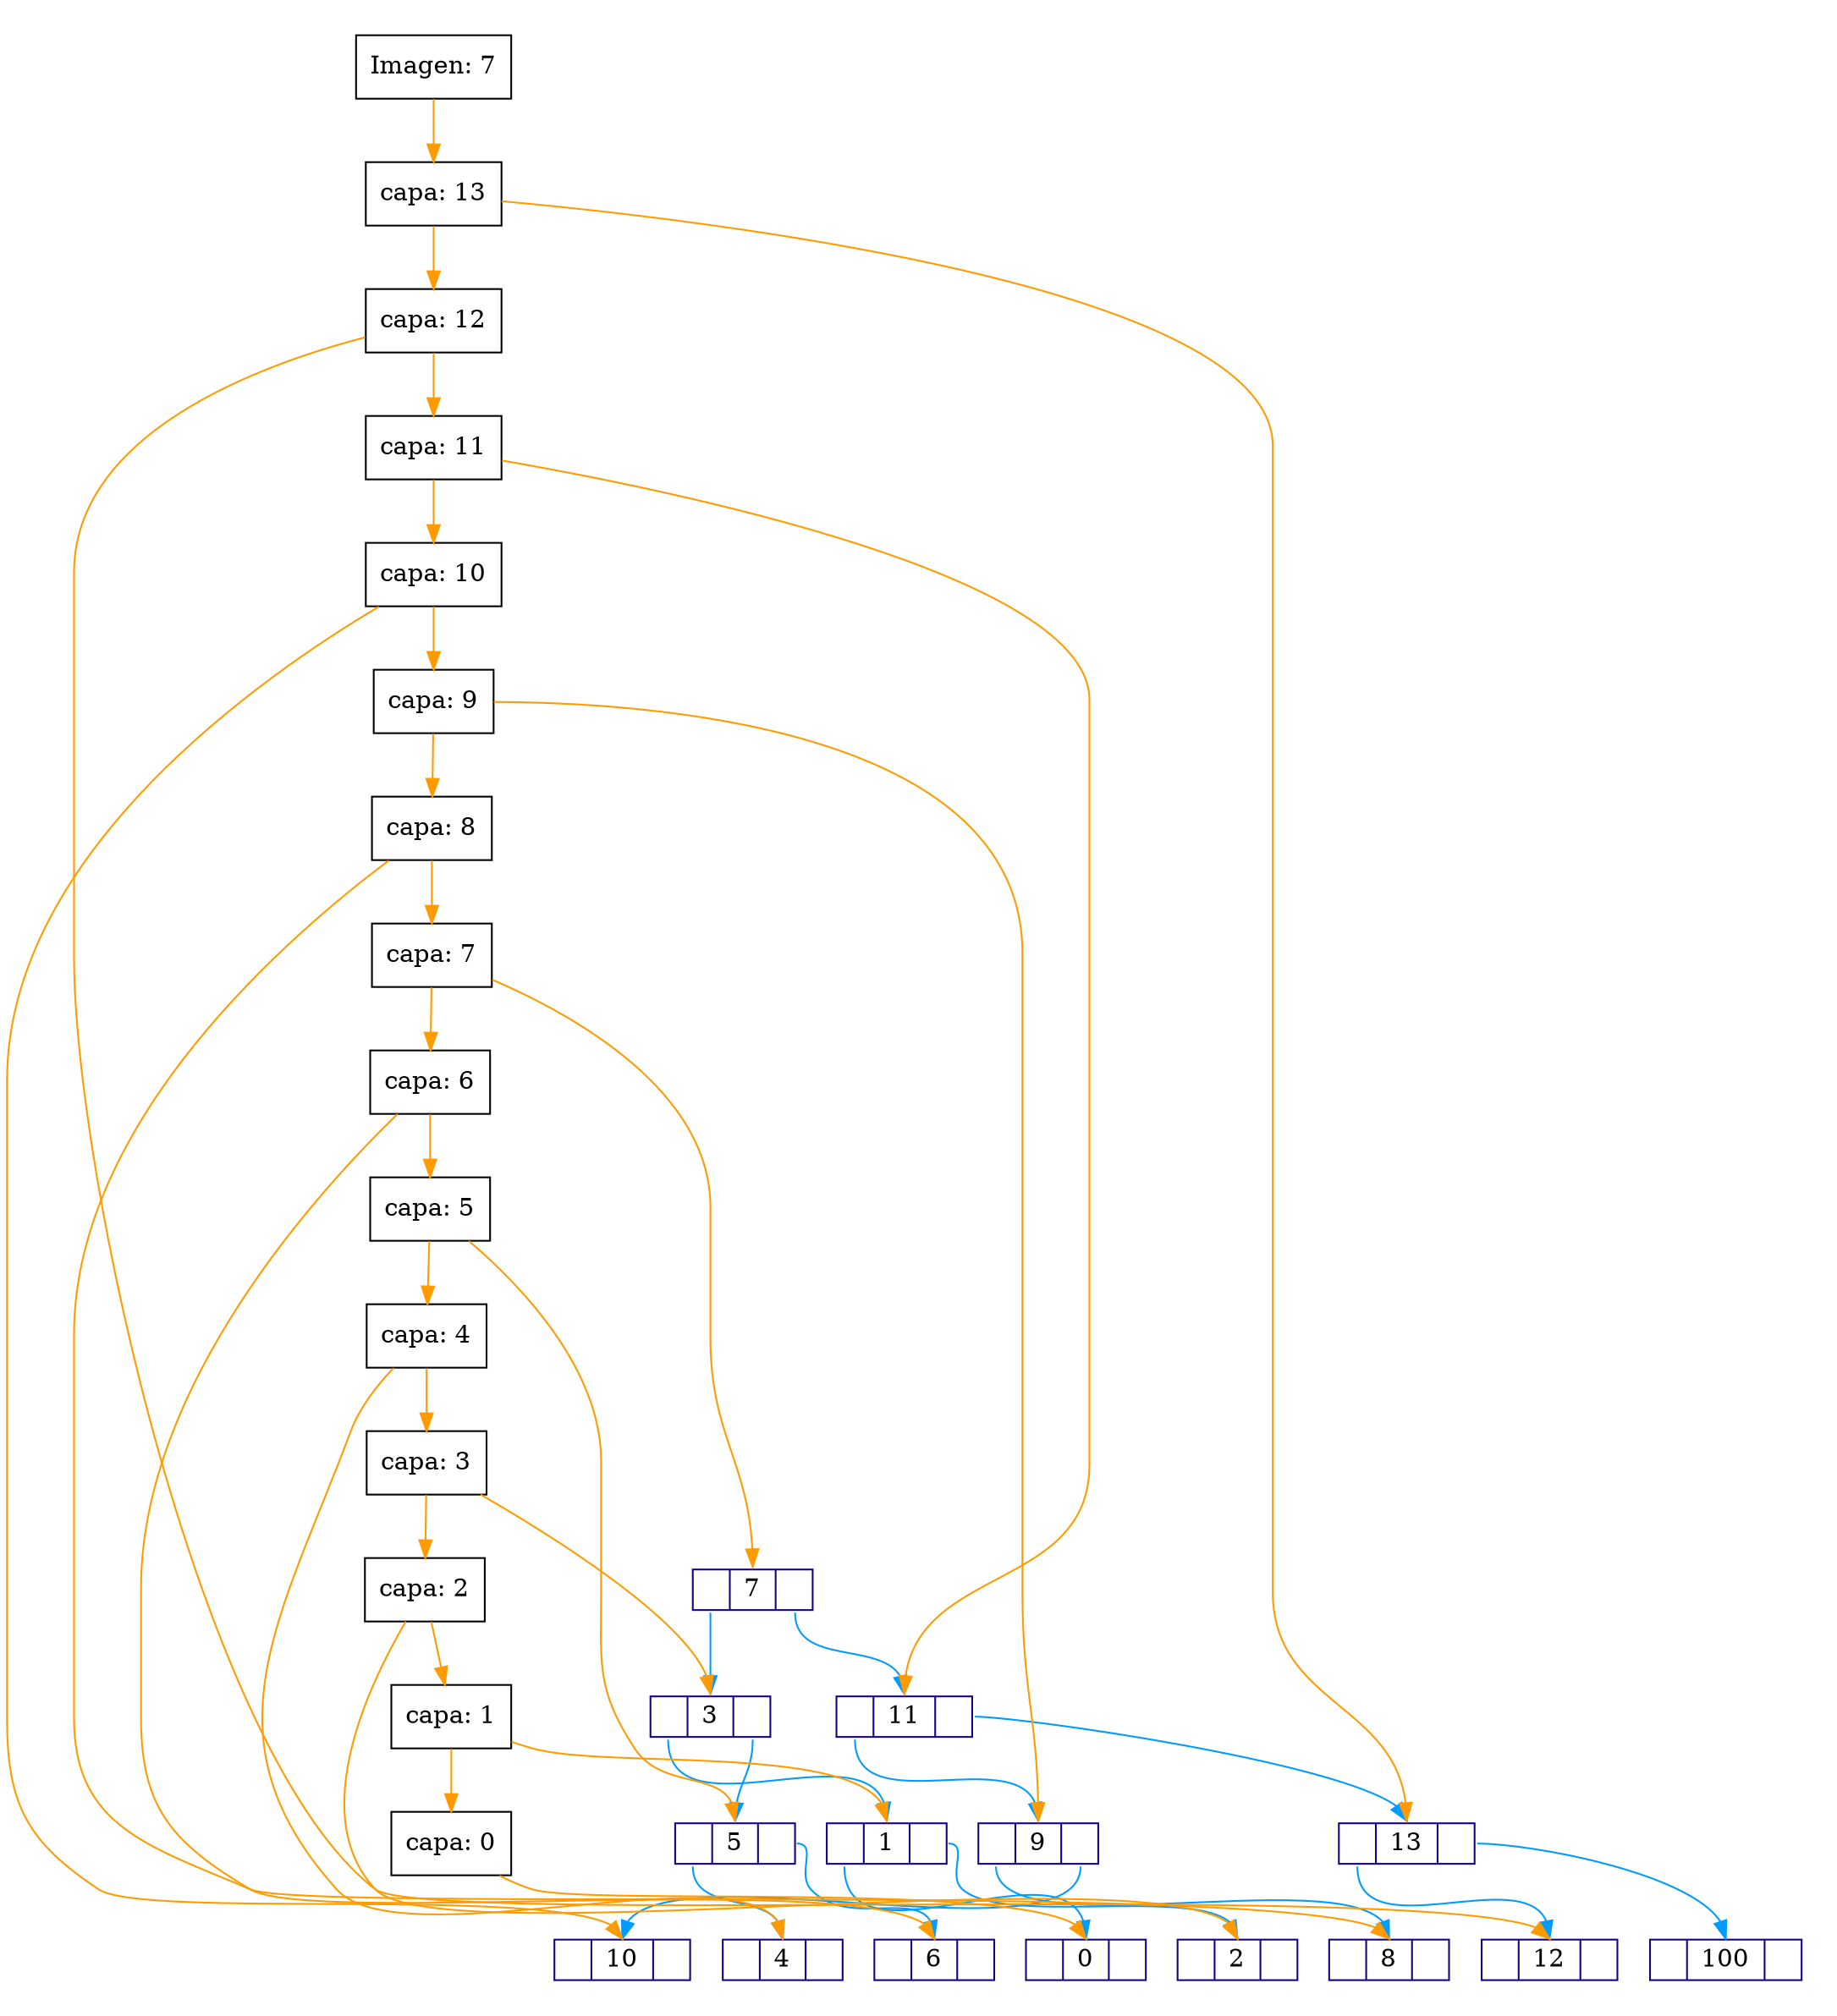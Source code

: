 digraph ImagenCapasEnlaces{
 subgraph cluster_ArbolCapas{
 color=white;
 node[shape = record,height=.1, color="#1A0082"];
 edge[color="#009BFF"];
nodeAC7[label = "<f0> | <f1> 7 | <f2>"];
nodeAC3[label = "<f0> | <f1> 3 | <f2>"];
nodeAC1[label = "<f0> | <f1> 1 | <f2>"];
nodeAC0[label = "<f0> | <f1> 0 | <f2>"];
"nodeAC1":f0 -> "nodeAC0":f1;
nodeAC2[label = "<f0> | <f1> 2 | <f2>"];
"nodeAC1":f2 -> "nodeAC2":f1;
"nodeAC3":f0 -> "nodeAC1":f1;
nodeAC5[label = "<f0> | <f1> 5 | <f2>"];
nodeAC4[label = "<f0> | <f1> 4 | <f2>"];
"nodeAC5":f0 -> "nodeAC4":f1;
nodeAC6[label = "<f0> | <f1> 6 | <f2>"];
"nodeAC5":f2 -> "nodeAC6":f1;
"nodeAC3":f2 -> "nodeAC5":f1;
"nodeAC7":f0 -> "nodeAC3":f1;
nodeAC11[label = "<f0> | <f1> 11 | <f2>"];
nodeAC9[label = "<f0> | <f1> 9 | <f2>"];
nodeAC8[label = "<f0> | <f1> 8 | <f2>"];
"nodeAC9":f0 -> "nodeAC8":f1;
nodeAC10[label = "<f0> | <f1> 10 | <f2>"];
"nodeAC9":f2 -> "nodeAC10":f1;
"nodeAC11":f0 -> "nodeAC9":f1;
nodeAC13[label = "<f0> | <f1> 13 | <f2>"];
nodeAC12[label = "<f0> | <f1> 12 | <f2>"];
"nodeAC13":f0 -> "nodeAC12":f1;
nodeAC100[label = "<f0> | <f1> 100 | <f2>"];
"nodeAC13":f2 -> "nodeAC100":f1;
"nodeAC11":f2 -> "nodeAC13":f1;
"nodeAC7":f2 -> "nodeAC11":f1;
}
subgraph cluster_ListaCapas{
 color=white;
 node[shape=box, fillcolor=white,style=filled];
 edge[color="#FF9B00"];
nodocircular7 [label="Imagen: 7"];
nodocircular7 -> simplecapa13 [constraint=true];
simplecapa13 [label="capa: 13"];
simplecapa13 -> simplecapa12 [constraint=true];
simplecapa12 [label="capa: 12"];
simplecapa12 -> simplecapa11 [constraint=true];
simplecapa11 [label="capa: 11"];
simplecapa11 -> simplecapa10 [constraint=true];
simplecapa10 [label="capa: 10"];
simplecapa10 -> simplecapa9 [constraint=true];
simplecapa9 [label="capa: 9"];
simplecapa9 -> simplecapa8 [constraint=true];
simplecapa8 [label="capa: 8"];
simplecapa8 -> simplecapa7 [constraint=true];
simplecapa7 [label="capa: 7"];
simplecapa7 -> simplecapa6 [constraint=true];
simplecapa6 [label="capa: 6"];
simplecapa6 -> simplecapa5 [constraint=true];
simplecapa5 [label="capa: 5"];
simplecapa5 -> simplecapa4 [constraint=true];
simplecapa4 [label="capa: 4"];
simplecapa4 -> simplecapa3 [constraint=true];
simplecapa3 [label="capa: 3"];
simplecapa3 -> simplecapa2 [constraint=true];
simplecapa2 [label="capa: 2"];
simplecapa2 -> simplecapa1 [constraint=true];
simplecapa1 [label="capa: 1"];
simplecapa1 -> simplecapa0 [constraint=true];
simplecapa0 [label="capa: 0"];
simplecapa13 -> "nodeAC13":f1;
simplecapa12 -> "nodeAC12":f1;
simplecapa11 -> "nodeAC11":f1;
simplecapa10 -> "nodeAC10":f1;
simplecapa9 -> "nodeAC9":f1;
simplecapa8 -> "nodeAC8":f1;
simplecapa7 -> "nodeAC7":f1;
simplecapa6 -> "nodeAC6":f1;
simplecapa5 -> "nodeAC5":f1;
simplecapa4 -> "nodeAC4":f1;
simplecapa3 -> "nodeAC3":f1;
simplecapa2 -> "nodeAC2":f1;
simplecapa1 -> "nodeAC1":f1;
simplecapa0 -> "nodeAC0":f1;
}

}